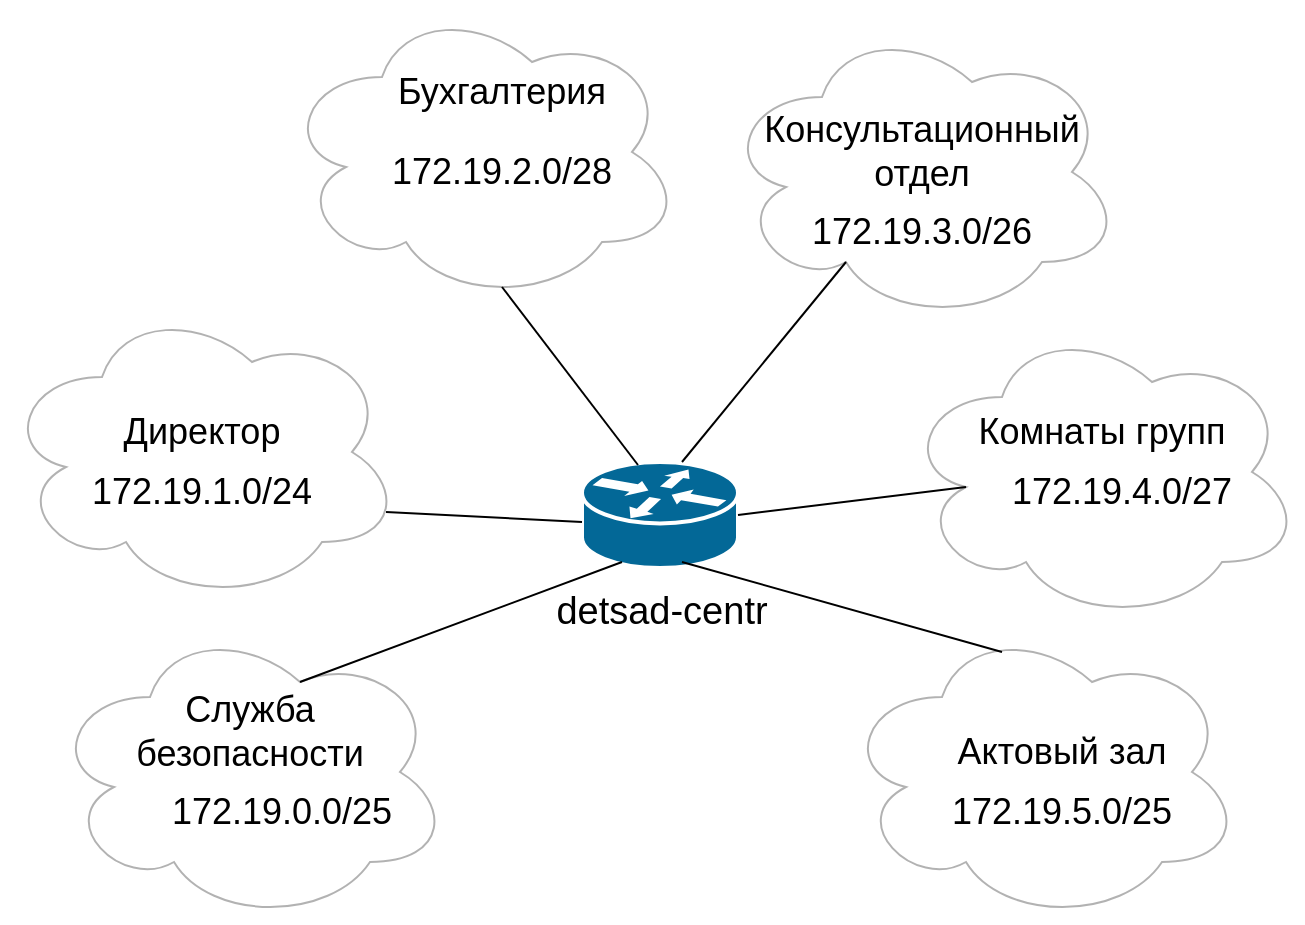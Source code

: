 <mxfile version="21.2.1" type="github">
  <diagram name="Страница 1" id="p27JUwvm5M4ZzsYuVRgJ">
    <mxGraphModel dx="581" dy="943" grid="1" gridSize="10" guides="1" tooltips="1" connect="1" arrows="1" fold="1" page="1" pageScale="1" pageWidth="827" pageHeight="1169" math="0" shadow="0">
      <root>
        <mxCell id="0" />
        <mxCell id="1" parent="0" />
        <mxCell id="jLHJVaF-LyCm6qlwedWC-1" value="" style="shape=mxgraph.cisco.routers.router;sketch=0;html=1;pointerEvents=1;dashed=0;fillColor=#036897;strokeColor=#ffffff;strokeWidth=2;verticalLabelPosition=bottom;verticalAlign=top;align=center;outlineConnect=0;" parent="1" vertex="1">
          <mxGeometry x="440" y="450" width="78" height="53" as="geometry" />
        </mxCell>
        <mxCell id="jLHJVaF-LyCm6qlwedWC-2" value="" style="ellipse;shape=cloud;whiteSpace=wrap;html=1;opacity=30;" parent="1" vertex="1">
          <mxGeometry x="290" y="220" width="200" height="150" as="geometry" />
        </mxCell>
        <mxCell id="jLHJVaF-LyCm6qlwedWC-3" value="" style="ellipse;shape=cloud;whiteSpace=wrap;html=1;opacity=30;" parent="1" vertex="1">
          <mxGeometry x="150" y="370" width="200" height="150" as="geometry" />
        </mxCell>
        <mxCell id="jLHJVaF-LyCm6qlwedWC-4" value="" style="ellipse;shape=cloud;whiteSpace=wrap;html=1;opacity=30;" parent="1" vertex="1">
          <mxGeometry x="174" y="530" width="200" height="150" as="geometry" />
        </mxCell>
        <mxCell id="jLHJVaF-LyCm6qlwedWC-5" value="" style="ellipse;shape=cloud;whiteSpace=wrap;html=1;opacity=30;fontSize=18;" parent="1" vertex="1">
          <mxGeometry x="510" y="230" width="200" height="150" as="geometry" />
        </mxCell>
        <mxCell id="jLHJVaF-LyCm6qlwedWC-6" value="" style="ellipse;shape=cloud;whiteSpace=wrap;html=1;opacity=30;" parent="1" vertex="1">
          <mxGeometry x="570" y="530" width="200" height="150" as="geometry" />
        </mxCell>
        <mxCell id="jLHJVaF-LyCm6qlwedWC-7" value="" style="ellipse;shape=cloud;whiteSpace=wrap;html=1;opacity=30;" parent="1" vertex="1">
          <mxGeometry x="600" y="380" width="200" height="150" as="geometry" />
        </mxCell>
        <mxCell id="jLHJVaF-LyCm6qlwedWC-9" value="" style="endArrow=none;html=1;rounded=0;exitX=0.625;exitY=0.2;exitDx=0;exitDy=0;exitPerimeter=0;" parent="1" source="jLHJVaF-LyCm6qlwedWC-4" edge="1">
          <mxGeometry width="50" height="50" relative="1" as="geometry">
            <mxPoint x="410" y="550" as="sourcePoint" />
            <mxPoint x="460" y="500" as="targetPoint" />
          </mxGeometry>
        </mxCell>
        <mxCell id="jLHJVaF-LyCm6qlwedWC-10" value="" style="endArrow=none;html=1;rounded=0;entryX=0.4;entryY=0.1;entryDx=0;entryDy=0;entryPerimeter=0;" parent="1" target="jLHJVaF-LyCm6qlwedWC-6" edge="1">
          <mxGeometry width="50" height="50" relative="1" as="geometry">
            <mxPoint x="490" y="500" as="sourcePoint" />
            <mxPoint x="540" y="450" as="targetPoint" />
          </mxGeometry>
        </mxCell>
        <mxCell id="jLHJVaF-LyCm6qlwedWC-13" value="" style="endArrow=none;html=1;rounded=0;entryX=0.96;entryY=0.7;entryDx=0;entryDy=0;entryPerimeter=0;" parent="1" target="jLHJVaF-LyCm6qlwedWC-3" edge="1">
          <mxGeometry width="50" height="50" relative="1" as="geometry">
            <mxPoint x="440" y="480" as="sourcePoint" />
            <mxPoint x="490" y="430" as="targetPoint" />
          </mxGeometry>
        </mxCell>
        <mxCell id="jLHJVaF-LyCm6qlwedWC-14" value="" style="endArrow=none;html=1;rounded=0;entryX=0.55;entryY=0.95;entryDx=0;entryDy=0;entryPerimeter=0;" parent="1" target="jLHJVaF-LyCm6qlwedWC-2" edge="1">
          <mxGeometry width="50" height="50" relative="1" as="geometry">
            <mxPoint x="468" y="451.5" as="sourcePoint" />
            <mxPoint x="518" y="401.5" as="targetPoint" />
          </mxGeometry>
        </mxCell>
        <mxCell id="jLHJVaF-LyCm6qlwedWC-15" value="" style="endArrow=none;html=1;rounded=0;entryX=0.31;entryY=0.8;entryDx=0;entryDy=0;entryPerimeter=0;" parent="1" target="jLHJVaF-LyCm6qlwedWC-5" edge="1">
          <mxGeometry width="50" height="50" relative="1" as="geometry">
            <mxPoint x="490" y="450" as="sourcePoint" />
            <mxPoint x="540" y="400" as="targetPoint" />
          </mxGeometry>
        </mxCell>
        <mxCell id="jLHJVaF-LyCm6qlwedWC-17" value="" style="endArrow=none;html=1;rounded=0;exitX=1;exitY=0.5;exitDx=0;exitDy=0;exitPerimeter=0;entryX=0.16;entryY=0.55;entryDx=0;entryDy=0;entryPerimeter=0;" parent="1" source="jLHJVaF-LyCm6qlwedWC-1" target="jLHJVaF-LyCm6qlwedWC-7" edge="1">
          <mxGeometry width="50" height="50" relative="1" as="geometry">
            <mxPoint x="570" y="530" as="sourcePoint" />
            <mxPoint x="620" y="480" as="targetPoint" />
          </mxGeometry>
        </mxCell>
        <mxCell id="jLHJVaF-LyCm6qlwedWC-19" value="&lt;font style=&quot;font-size: 18px;&quot;&gt;Актовый зал&lt;/font&gt;" style="text;html=1;strokeColor=none;fillColor=none;align=center;verticalAlign=middle;whiteSpace=wrap;rounded=0;" parent="1" vertex="1">
          <mxGeometry x="620" y="580" width="120" height="30" as="geometry" />
        </mxCell>
        <mxCell id="jLHJVaF-LyCm6qlwedWC-20" value="&lt;span style=&quot;font-size: 18px;&quot;&gt;Служба безопасности&lt;/span&gt;" style="text;html=1;strokeColor=none;fillColor=none;align=center;verticalAlign=middle;whiteSpace=wrap;rounded=0;" parent="1" vertex="1">
          <mxGeometry x="239" y="570" width="70" height="30" as="geometry" />
        </mxCell>
        <mxCell id="jLHJVaF-LyCm6qlwedWC-21" value="&lt;font style=&quot;font-size: 18px;&quot;&gt;Бухгалтерия&lt;/font&gt;" style="text;html=1;strokeColor=none;fillColor=none;align=center;verticalAlign=middle;whiteSpace=wrap;rounded=0;" parent="1" vertex="1">
          <mxGeometry x="370" y="250" width="60" height="30" as="geometry" />
        </mxCell>
        <mxCell id="jLHJVaF-LyCm6qlwedWC-22" value="&lt;span style=&quot;font-size: 18px;&quot;&gt;Директор&lt;/span&gt;" style="text;html=1;strokeColor=none;fillColor=none;align=center;verticalAlign=middle;whiteSpace=wrap;rounded=0;" parent="1" vertex="1">
          <mxGeometry x="220" y="420" width="60" height="30" as="geometry" />
        </mxCell>
        <mxCell id="jLHJVaF-LyCm6qlwedWC-23" value="&lt;font style=&quot;font-size: 18px;&quot;&gt;Комнаты групп&lt;/font&gt;" style="text;html=1;strokeColor=none;fillColor=none;align=center;verticalAlign=middle;whiteSpace=wrap;rounded=0;" parent="1" vertex="1">
          <mxGeometry x="635" y="420" width="130" height="30" as="geometry" />
        </mxCell>
        <mxCell id="jLHJVaF-LyCm6qlwedWC-24" value="&lt;font style=&quot;font-size: 18px;&quot;&gt;Консультационный отдел&lt;/font&gt;" style="text;html=1;strokeColor=none;fillColor=none;align=center;verticalAlign=middle;whiteSpace=wrap;rounded=0;" parent="1" vertex="1">
          <mxGeometry x="525" y="280" width="170" height="30" as="geometry" />
        </mxCell>
        <mxCell id="jLHJVaF-LyCm6qlwedWC-25" value="&lt;font style=&quot;font-size: 18px;&quot;&gt;172.19.0.0/25&lt;/font&gt;" style="text;html=1;strokeColor=none;fillColor=none;align=center;verticalAlign=middle;whiteSpace=wrap;rounded=0;" parent="1" vertex="1">
          <mxGeometry x="260" y="610" width="60" height="30" as="geometry" />
        </mxCell>
        <mxCell id="jLHJVaF-LyCm6qlwedWC-26" value="&lt;font style=&quot;font-size: 18px;&quot;&gt;172.19.1.0/24&lt;/font&gt;" style="text;html=1;strokeColor=none;fillColor=none;align=center;verticalAlign=middle;whiteSpace=wrap;rounded=0;fontSize=18;" parent="1" vertex="1">
          <mxGeometry x="220" y="450" width="60" height="30" as="geometry" />
        </mxCell>
        <mxCell id="jLHJVaF-LyCm6qlwedWC-28" value="172.19.2.0/28" style="text;html=1;strokeColor=none;fillColor=none;align=center;verticalAlign=middle;whiteSpace=wrap;rounded=0;fontSize=18;" parent="1" vertex="1">
          <mxGeometry x="340" y="290" width="120" height="30" as="geometry" />
        </mxCell>
        <mxCell id="jLHJVaF-LyCm6qlwedWC-29" value="172.19.3.0/26" style="text;html=1;strokeColor=none;fillColor=none;align=center;verticalAlign=middle;whiteSpace=wrap;rounded=0;fontSize=18;" parent="1" vertex="1">
          <mxGeometry x="580" y="320" width="60" height="30" as="geometry" />
        </mxCell>
        <mxCell id="jLHJVaF-LyCm6qlwedWC-30" value="172.19.4.0/27" style="text;html=1;strokeColor=none;fillColor=none;align=center;verticalAlign=middle;whiteSpace=wrap;rounded=0;fontSize=18;" parent="1" vertex="1">
          <mxGeometry x="680" y="450" width="60" height="30" as="geometry" />
        </mxCell>
        <mxCell id="jLHJVaF-LyCm6qlwedWC-31" value="172.19.5.0/25" style="text;html=1;strokeColor=none;fillColor=none;align=center;verticalAlign=middle;whiteSpace=wrap;rounded=0;fontSize=18;" parent="1" vertex="1">
          <mxGeometry x="650" y="610" width="60" height="30" as="geometry" />
        </mxCell>
        <mxCell id="jLHJVaF-LyCm6qlwedWC-33" value="detsad-centr" style="text;html=1;strokeColor=none;fillColor=none;align=center;verticalAlign=middle;whiteSpace=wrap;rounded=0;fontSize=19;" parent="1" vertex="1">
          <mxGeometry x="420" y="510" width="120" height="30" as="geometry" />
        </mxCell>
      </root>
    </mxGraphModel>
  </diagram>
</mxfile>
